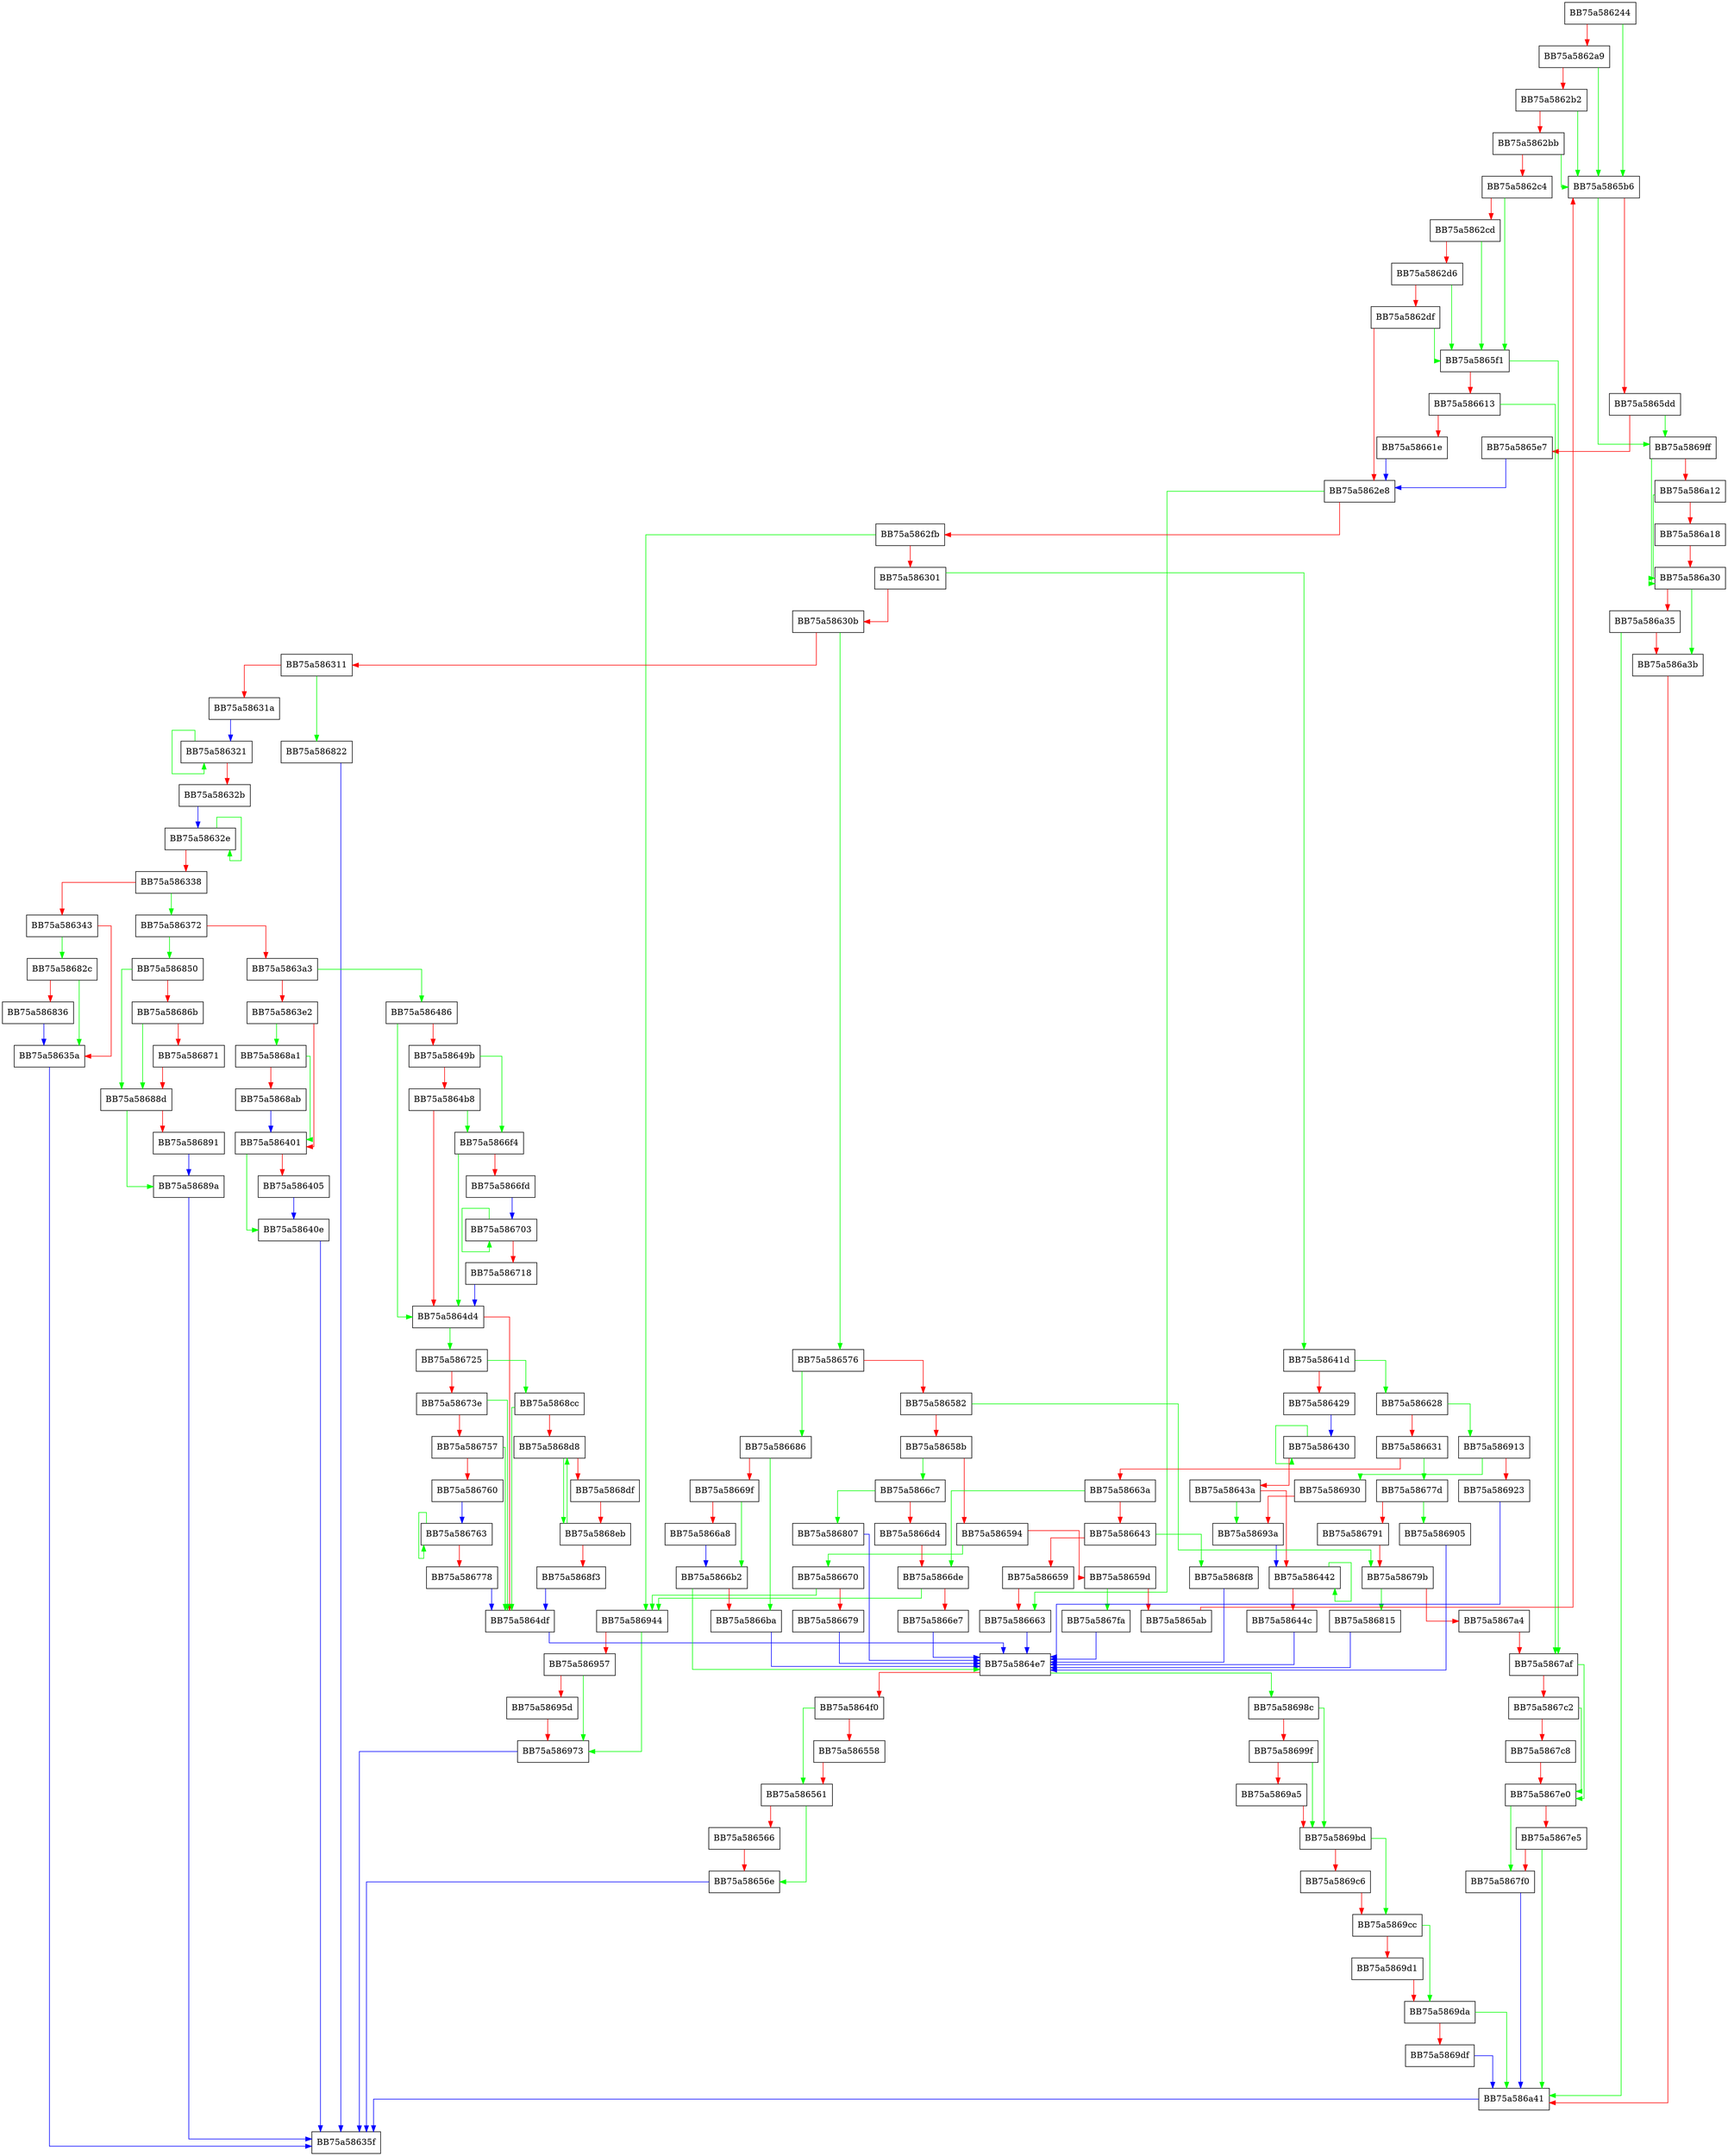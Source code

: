 digraph SerializeSpynetAttribute {
  node [shape="box"];
  graph [splines=ortho];
  BB75a586244 -> BB75a5865b6 [color="green"];
  BB75a586244 -> BB75a5862a9 [color="red"];
  BB75a5862a9 -> BB75a5865b6 [color="green"];
  BB75a5862a9 -> BB75a5862b2 [color="red"];
  BB75a5862b2 -> BB75a5865b6 [color="green"];
  BB75a5862b2 -> BB75a5862bb [color="red"];
  BB75a5862bb -> BB75a5865b6 [color="green"];
  BB75a5862bb -> BB75a5862c4 [color="red"];
  BB75a5862c4 -> BB75a5865f1 [color="green"];
  BB75a5862c4 -> BB75a5862cd [color="red"];
  BB75a5862cd -> BB75a5865f1 [color="green"];
  BB75a5862cd -> BB75a5862d6 [color="red"];
  BB75a5862d6 -> BB75a5865f1 [color="green"];
  BB75a5862d6 -> BB75a5862df [color="red"];
  BB75a5862df -> BB75a5865f1 [color="green"];
  BB75a5862df -> BB75a5862e8 [color="red"];
  BB75a5862e8 -> BB75a586663 [color="green"];
  BB75a5862e8 -> BB75a5862fb [color="red"];
  BB75a5862fb -> BB75a586944 [color="green"];
  BB75a5862fb -> BB75a586301 [color="red"];
  BB75a586301 -> BB75a58641d [color="green"];
  BB75a586301 -> BB75a58630b [color="red"];
  BB75a58630b -> BB75a586576 [color="green"];
  BB75a58630b -> BB75a586311 [color="red"];
  BB75a586311 -> BB75a586822 [color="green"];
  BB75a586311 -> BB75a58631a [color="red"];
  BB75a58631a -> BB75a586321 [color="blue"];
  BB75a586321 -> BB75a586321 [color="green"];
  BB75a586321 -> BB75a58632b [color="red"];
  BB75a58632b -> BB75a58632e [color="blue"];
  BB75a58632e -> BB75a58632e [color="green"];
  BB75a58632e -> BB75a586338 [color="red"];
  BB75a586338 -> BB75a586372 [color="green"];
  BB75a586338 -> BB75a586343 [color="red"];
  BB75a586343 -> BB75a58682c [color="green"];
  BB75a586343 -> BB75a58635a [color="red"];
  BB75a58635a -> BB75a58635f [color="blue"];
  BB75a586372 -> BB75a586850 [color="green"];
  BB75a586372 -> BB75a5863a3 [color="red"];
  BB75a5863a3 -> BB75a586486 [color="green"];
  BB75a5863a3 -> BB75a5863e2 [color="red"];
  BB75a5863e2 -> BB75a5868a1 [color="green"];
  BB75a5863e2 -> BB75a586401 [color="red"];
  BB75a586401 -> BB75a58640e [color="green"];
  BB75a586401 -> BB75a586405 [color="red"];
  BB75a586405 -> BB75a58640e [color="blue"];
  BB75a58640e -> BB75a58635f [color="blue"];
  BB75a58641d -> BB75a586628 [color="green"];
  BB75a58641d -> BB75a586429 [color="red"];
  BB75a586429 -> BB75a586430 [color="blue"];
  BB75a586430 -> BB75a586430 [color="green"];
  BB75a586430 -> BB75a58643a [color="red"];
  BB75a58643a -> BB75a58693a [color="green"];
  BB75a58643a -> BB75a586442 [color="red"];
  BB75a586442 -> BB75a586442 [color="green"];
  BB75a586442 -> BB75a58644c [color="red"];
  BB75a58644c -> BB75a5864e7 [color="blue"];
  BB75a586486 -> BB75a5864d4 [color="green"];
  BB75a586486 -> BB75a58649b [color="red"];
  BB75a58649b -> BB75a5866f4 [color="green"];
  BB75a58649b -> BB75a5864b8 [color="red"];
  BB75a5864b8 -> BB75a5866f4 [color="green"];
  BB75a5864b8 -> BB75a5864d4 [color="red"];
  BB75a5864d4 -> BB75a586725 [color="green"];
  BB75a5864d4 -> BB75a5864df [color="red"];
  BB75a5864df -> BB75a5864e7 [color="blue"];
  BB75a5864e7 -> BB75a58698c [color="green"];
  BB75a5864e7 -> BB75a5864f0 [color="red"];
  BB75a5864f0 -> BB75a586561 [color="green"];
  BB75a5864f0 -> BB75a586558 [color="red"];
  BB75a586558 -> BB75a586561 [color="red"];
  BB75a586561 -> BB75a58656e [color="green"];
  BB75a586561 -> BB75a586566 [color="red"];
  BB75a586566 -> BB75a58656e [color="red"];
  BB75a58656e -> BB75a58635f [color="blue"];
  BB75a586576 -> BB75a586686 [color="green"];
  BB75a586576 -> BB75a586582 [color="red"];
  BB75a586582 -> BB75a58679b [color="green"];
  BB75a586582 -> BB75a58658b [color="red"];
  BB75a58658b -> BB75a5866c7 [color="green"];
  BB75a58658b -> BB75a586594 [color="red"];
  BB75a586594 -> BB75a586670 [color="green"];
  BB75a586594 -> BB75a58659d [color="red"];
  BB75a58659d -> BB75a5867fa [color="green"];
  BB75a58659d -> BB75a5865ab [color="red"];
  BB75a5865ab -> BB75a5865b6 [color="red"];
  BB75a5865b6 -> BB75a5869ff [color="green"];
  BB75a5865b6 -> BB75a5865dd [color="red"];
  BB75a5865dd -> BB75a5869ff [color="green"];
  BB75a5865dd -> BB75a5865e7 [color="red"];
  BB75a5865e7 -> BB75a5862e8 [color="blue"];
  BB75a5865f1 -> BB75a5867af [color="green"];
  BB75a5865f1 -> BB75a586613 [color="red"];
  BB75a586613 -> BB75a5867af [color="green"];
  BB75a586613 -> BB75a58661e [color="red"];
  BB75a58661e -> BB75a5862e8 [color="blue"];
  BB75a586628 -> BB75a586913 [color="green"];
  BB75a586628 -> BB75a586631 [color="red"];
  BB75a586631 -> BB75a58677d [color="green"];
  BB75a586631 -> BB75a58663a [color="red"];
  BB75a58663a -> BB75a5866de [color="green"];
  BB75a58663a -> BB75a586643 [color="red"];
  BB75a586643 -> BB75a5868f8 [color="green"];
  BB75a586643 -> BB75a586659 [color="red"];
  BB75a586659 -> BB75a586663 [color="red"];
  BB75a586663 -> BB75a5864e7 [color="blue"];
  BB75a586670 -> BB75a586944 [color="green"];
  BB75a586670 -> BB75a586679 [color="red"];
  BB75a586679 -> BB75a5864e7 [color="blue"];
  BB75a586686 -> BB75a5866ba [color="green"];
  BB75a586686 -> BB75a58669f [color="red"];
  BB75a58669f -> BB75a5866b2 [color="green"];
  BB75a58669f -> BB75a5866a8 [color="red"];
  BB75a5866a8 -> BB75a5866b2 [color="blue"];
  BB75a5866b2 -> BB75a5864e7 [color="green"];
  BB75a5866b2 -> BB75a5866ba [color="red"];
  BB75a5866ba -> BB75a5864e7 [color="blue"];
  BB75a5866c7 -> BB75a586807 [color="green"];
  BB75a5866c7 -> BB75a5866d4 [color="red"];
  BB75a5866d4 -> BB75a5866de [color="red"];
  BB75a5866de -> BB75a586944 [color="green"];
  BB75a5866de -> BB75a5866e7 [color="red"];
  BB75a5866e7 -> BB75a5864e7 [color="blue"];
  BB75a5866f4 -> BB75a5864d4 [color="green"];
  BB75a5866f4 -> BB75a5866fd [color="red"];
  BB75a5866fd -> BB75a586703 [color="blue"];
  BB75a586703 -> BB75a586703 [color="green"];
  BB75a586703 -> BB75a586718 [color="red"];
  BB75a586718 -> BB75a5864d4 [color="blue"];
  BB75a586725 -> BB75a5868cc [color="green"];
  BB75a586725 -> BB75a58673e [color="red"];
  BB75a58673e -> BB75a5864df [color="green"];
  BB75a58673e -> BB75a586757 [color="red"];
  BB75a586757 -> BB75a5864df [color="green"];
  BB75a586757 -> BB75a586760 [color="red"];
  BB75a586760 -> BB75a586763 [color="blue"];
  BB75a586763 -> BB75a586763 [color="green"];
  BB75a586763 -> BB75a586778 [color="red"];
  BB75a586778 -> BB75a5864df [color="blue"];
  BB75a58677d -> BB75a586905 [color="green"];
  BB75a58677d -> BB75a586791 [color="red"];
  BB75a586791 -> BB75a58679b [color="red"];
  BB75a58679b -> BB75a586815 [color="green"];
  BB75a58679b -> BB75a5867a4 [color="red"];
  BB75a5867a4 -> BB75a5867af [color="red"];
  BB75a5867af -> BB75a5867e0 [color="green"];
  BB75a5867af -> BB75a5867c2 [color="red"];
  BB75a5867c2 -> BB75a5867e0 [color="green"];
  BB75a5867c2 -> BB75a5867c8 [color="red"];
  BB75a5867c8 -> BB75a5867e0 [color="red"];
  BB75a5867e0 -> BB75a5867f0 [color="green"];
  BB75a5867e0 -> BB75a5867e5 [color="red"];
  BB75a5867e5 -> BB75a586a41 [color="green"];
  BB75a5867e5 -> BB75a5867f0 [color="red"];
  BB75a5867f0 -> BB75a586a41 [color="blue"];
  BB75a5867fa -> BB75a5864e7 [color="blue"];
  BB75a586807 -> BB75a5864e7 [color="blue"];
  BB75a586815 -> BB75a5864e7 [color="blue"];
  BB75a586822 -> BB75a58635f [color="blue"];
  BB75a58682c -> BB75a58635a [color="green"];
  BB75a58682c -> BB75a586836 [color="red"];
  BB75a586836 -> BB75a58635a [color="blue"];
  BB75a586850 -> BB75a58688d [color="green"];
  BB75a586850 -> BB75a58686b [color="red"];
  BB75a58686b -> BB75a58688d [color="green"];
  BB75a58686b -> BB75a586871 [color="red"];
  BB75a586871 -> BB75a58688d [color="red"];
  BB75a58688d -> BB75a58689a [color="green"];
  BB75a58688d -> BB75a586891 [color="red"];
  BB75a586891 -> BB75a58689a [color="blue"];
  BB75a58689a -> BB75a58635f [color="blue"];
  BB75a5868a1 -> BB75a586401 [color="green"];
  BB75a5868a1 -> BB75a5868ab [color="red"];
  BB75a5868ab -> BB75a586401 [color="blue"];
  BB75a5868cc -> BB75a5864df [color="green"];
  BB75a5868cc -> BB75a5868d8 [color="red"];
  BB75a5868d8 -> BB75a5868eb [color="green"];
  BB75a5868d8 -> BB75a5868df [color="red"];
  BB75a5868df -> BB75a5868eb [color="red"];
  BB75a5868eb -> BB75a5868d8 [color="green"];
  BB75a5868eb -> BB75a5868f3 [color="red"];
  BB75a5868f3 -> BB75a5864df [color="blue"];
  BB75a5868f8 -> BB75a5864e7 [color="blue"];
  BB75a586905 -> BB75a5864e7 [color="blue"];
  BB75a586913 -> BB75a586930 [color="green"];
  BB75a586913 -> BB75a586923 [color="red"];
  BB75a586923 -> BB75a5864e7 [color="blue"];
  BB75a586930 -> BB75a58693a [color="red"];
  BB75a58693a -> BB75a586442 [color="blue"];
  BB75a586944 -> BB75a586973 [color="green"];
  BB75a586944 -> BB75a586957 [color="red"];
  BB75a586957 -> BB75a586973 [color="green"];
  BB75a586957 -> BB75a58695d [color="red"];
  BB75a58695d -> BB75a586973 [color="red"];
  BB75a586973 -> BB75a58635f [color="blue"];
  BB75a58698c -> BB75a5869bd [color="green"];
  BB75a58698c -> BB75a58699f [color="red"];
  BB75a58699f -> BB75a5869bd [color="green"];
  BB75a58699f -> BB75a5869a5 [color="red"];
  BB75a5869a5 -> BB75a5869bd [color="red"];
  BB75a5869bd -> BB75a5869cc [color="green"];
  BB75a5869bd -> BB75a5869c6 [color="red"];
  BB75a5869c6 -> BB75a5869cc [color="red"];
  BB75a5869cc -> BB75a5869da [color="green"];
  BB75a5869cc -> BB75a5869d1 [color="red"];
  BB75a5869d1 -> BB75a5869da [color="red"];
  BB75a5869da -> BB75a586a41 [color="green"];
  BB75a5869da -> BB75a5869df [color="red"];
  BB75a5869df -> BB75a586a41 [color="blue"];
  BB75a5869ff -> BB75a586a30 [color="green"];
  BB75a5869ff -> BB75a586a12 [color="red"];
  BB75a586a12 -> BB75a586a30 [color="green"];
  BB75a586a12 -> BB75a586a18 [color="red"];
  BB75a586a18 -> BB75a586a30 [color="red"];
  BB75a586a30 -> BB75a586a3b [color="green"];
  BB75a586a30 -> BB75a586a35 [color="red"];
  BB75a586a35 -> BB75a586a41 [color="green"];
  BB75a586a35 -> BB75a586a3b [color="red"];
  BB75a586a3b -> BB75a586a41 [color="red"];
  BB75a586a41 -> BB75a58635f [color="blue"];
}
